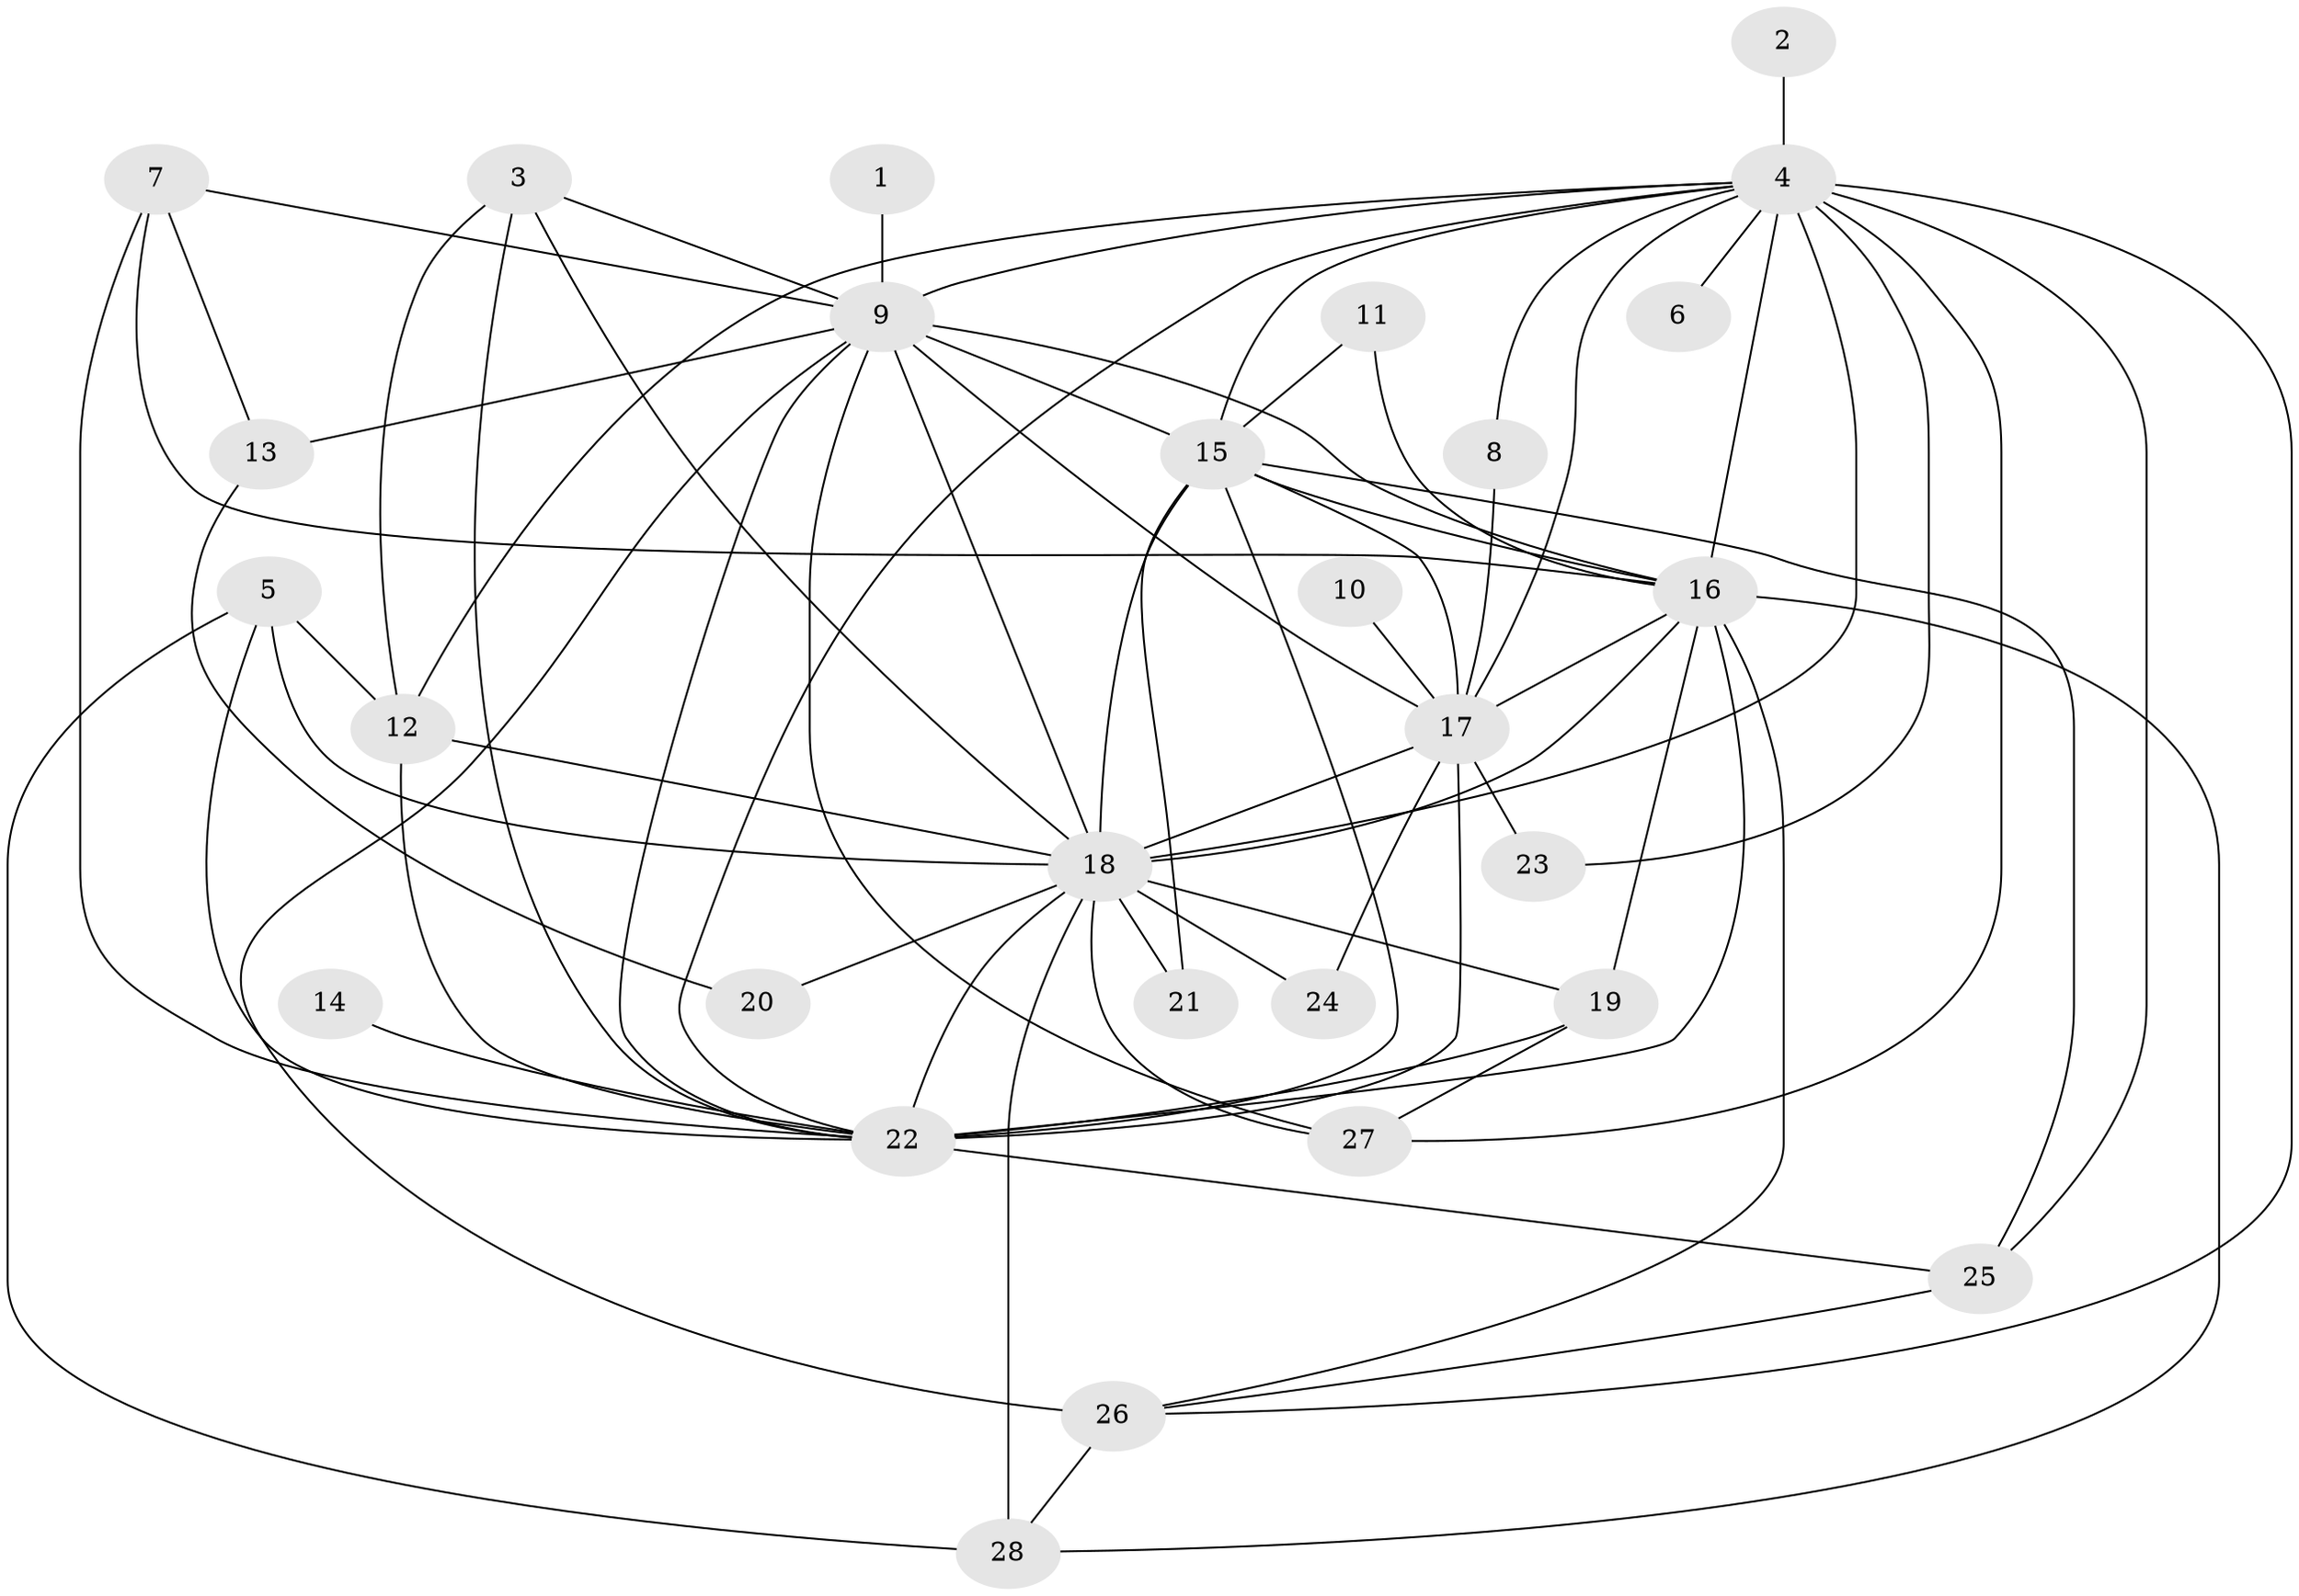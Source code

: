 // original degree distribution, {15: 0.01098901098901099, 20: 0.02197802197802198, 26: 0.01098901098901099, 11: 0.01098901098901099, 18: 0.02197802197802198, 24: 0.01098901098901099, 29: 0.01098901098901099, 19: 0.01098901098901099, 7: 0.01098901098901099, 2: 0.5604395604395604, 3: 0.18681318681318682, 4: 0.06593406593406594, 5: 0.06593406593406594}
// Generated by graph-tools (version 1.1) at 2025/36/03/04/25 23:36:34]
// undirected, 28 vertices, 71 edges
graph export_dot {
  node [color=gray90,style=filled];
  1;
  2;
  3;
  4;
  5;
  6;
  7;
  8;
  9;
  10;
  11;
  12;
  13;
  14;
  15;
  16;
  17;
  18;
  19;
  20;
  21;
  22;
  23;
  24;
  25;
  26;
  27;
  28;
  1 -- 9 [weight=1.0];
  2 -- 4 [weight=1.0];
  3 -- 9 [weight=1.0];
  3 -- 12 [weight=1.0];
  3 -- 18 [weight=1.0];
  3 -- 22 [weight=1.0];
  4 -- 6 [weight=1.0];
  4 -- 8 [weight=1.0];
  4 -- 9 [weight=2.0];
  4 -- 12 [weight=1.0];
  4 -- 15 [weight=1.0];
  4 -- 16 [weight=5.0];
  4 -- 17 [weight=3.0];
  4 -- 18 [weight=2.0];
  4 -- 22 [weight=1.0];
  4 -- 23 [weight=1.0];
  4 -- 25 [weight=1.0];
  4 -- 26 [weight=1.0];
  4 -- 27 [weight=2.0];
  5 -- 12 [weight=1.0];
  5 -- 18 [weight=2.0];
  5 -- 22 [weight=1.0];
  5 -- 28 [weight=1.0];
  7 -- 9 [weight=1.0];
  7 -- 13 [weight=1.0];
  7 -- 16 [weight=1.0];
  7 -- 22 [weight=2.0];
  8 -- 17 [weight=1.0];
  9 -- 13 [weight=1.0];
  9 -- 15 [weight=1.0];
  9 -- 16 [weight=4.0];
  9 -- 17 [weight=2.0];
  9 -- 18 [weight=2.0];
  9 -- 22 [weight=1.0];
  9 -- 26 [weight=2.0];
  9 -- 27 [weight=1.0];
  10 -- 17 [weight=1.0];
  11 -- 15 [weight=1.0];
  11 -- 16 [weight=1.0];
  12 -- 18 [weight=1.0];
  12 -- 22 [weight=1.0];
  13 -- 20 [weight=1.0];
  14 -- 22 [weight=1.0];
  15 -- 16 [weight=3.0];
  15 -- 17 [weight=2.0];
  15 -- 18 [weight=7.0];
  15 -- 21 [weight=1.0];
  15 -- 22 [weight=3.0];
  15 -- 25 [weight=1.0];
  16 -- 17 [weight=6.0];
  16 -- 18 [weight=9.0];
  16 -- 19 [weight=2.0];
  16 -- 22 [weight=4.0];
  16 -- 26 [weight=1.0];
  16 -- 28 [weight=2.0];
  17 -- 18 [weight=4.0];
  17 -- 22 [weight=1.0];
  17 -- 23 [weight=1.0];
  17 -- 24 [weight=1.0];
  18 -- 19 [weight=1.0];
  18 -- 20 [weight=1.0];
  18 -- 21 [weight=2.0];
  18 -- 22 [weight=3.0];
  18 -- 24 [weight=1.0];
  18 -- 27 [weight=2.0];
  18 -- 28 [weight=5.0];
  19 -- 22 [weight=1.0];
  19 -- 27 [weight=1.0];
  22 -- 25 [weight=1.0];
  25 -- 26 [weight=1.0];
  26 -- 28 [weight=2.0];
}
